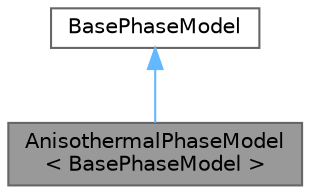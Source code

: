digraph "AnisothermalPhaseModel&lt; BasePhaseModel &gt;"
{
 // LATEX_PDF_SIZE
  bgcolor="transparent";
  edge [fontname=Helvetica,fontsize=10,labelfontname=Helvetica,labelfontsize=10];
  node [fontname=Helvetica,fontsize=10,shape=box,height=0.2,width=0.4];
  Node1 [id="Node000001",label="AnisothermalPhaseModel\l\< BasePhaseModel \>",height=0.2,width=0.4,color="gray40", fillcolor="grey60", style="filled", fontcolor="black",tooltip="Class which represents a phase for which the temperature (strictly energy) varies...."];
  Node2 -> Node1 [id="edge1_Node000001_Node000002",dir="back",color="steelblue1",style="solid",tooltip=" "];
  Node2 [id="Node000002",label="BasePhaseModel",height=0.2,width=0.4,color="gray40", fillcolor="white", style="filled",tooltip=" "];
}
